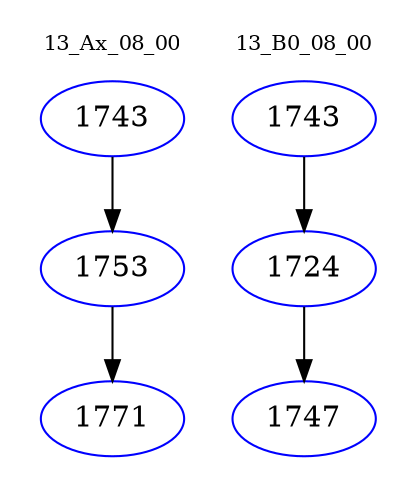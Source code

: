 digraph{
subgraph cluster_0 {
color = white
label = "13_Ax_08_00";
fontsize=10;
T0_1743 [label="1743", color="blue"]
T0_1743 -> T0_1753 [color="black"]
T0_1753 [label="1753", color="blue"]
T0_1753 -> T0_1771 [color="black"]
T0_1771 [label="1771", color="blue"]
}
subgraph cluster_1 {
color = white
label = "13_B0_08_00";
fontsize=10;
T1_1743 [label="1743", color="blue"]
T1_1743 -> T1_1724 [color="black"]
T1_1724 [label="1724", color="blue"]
T1_1724 -> T1_1747 [color="black"]
T1_1747 [label="1747", color="blue"]
}
}
